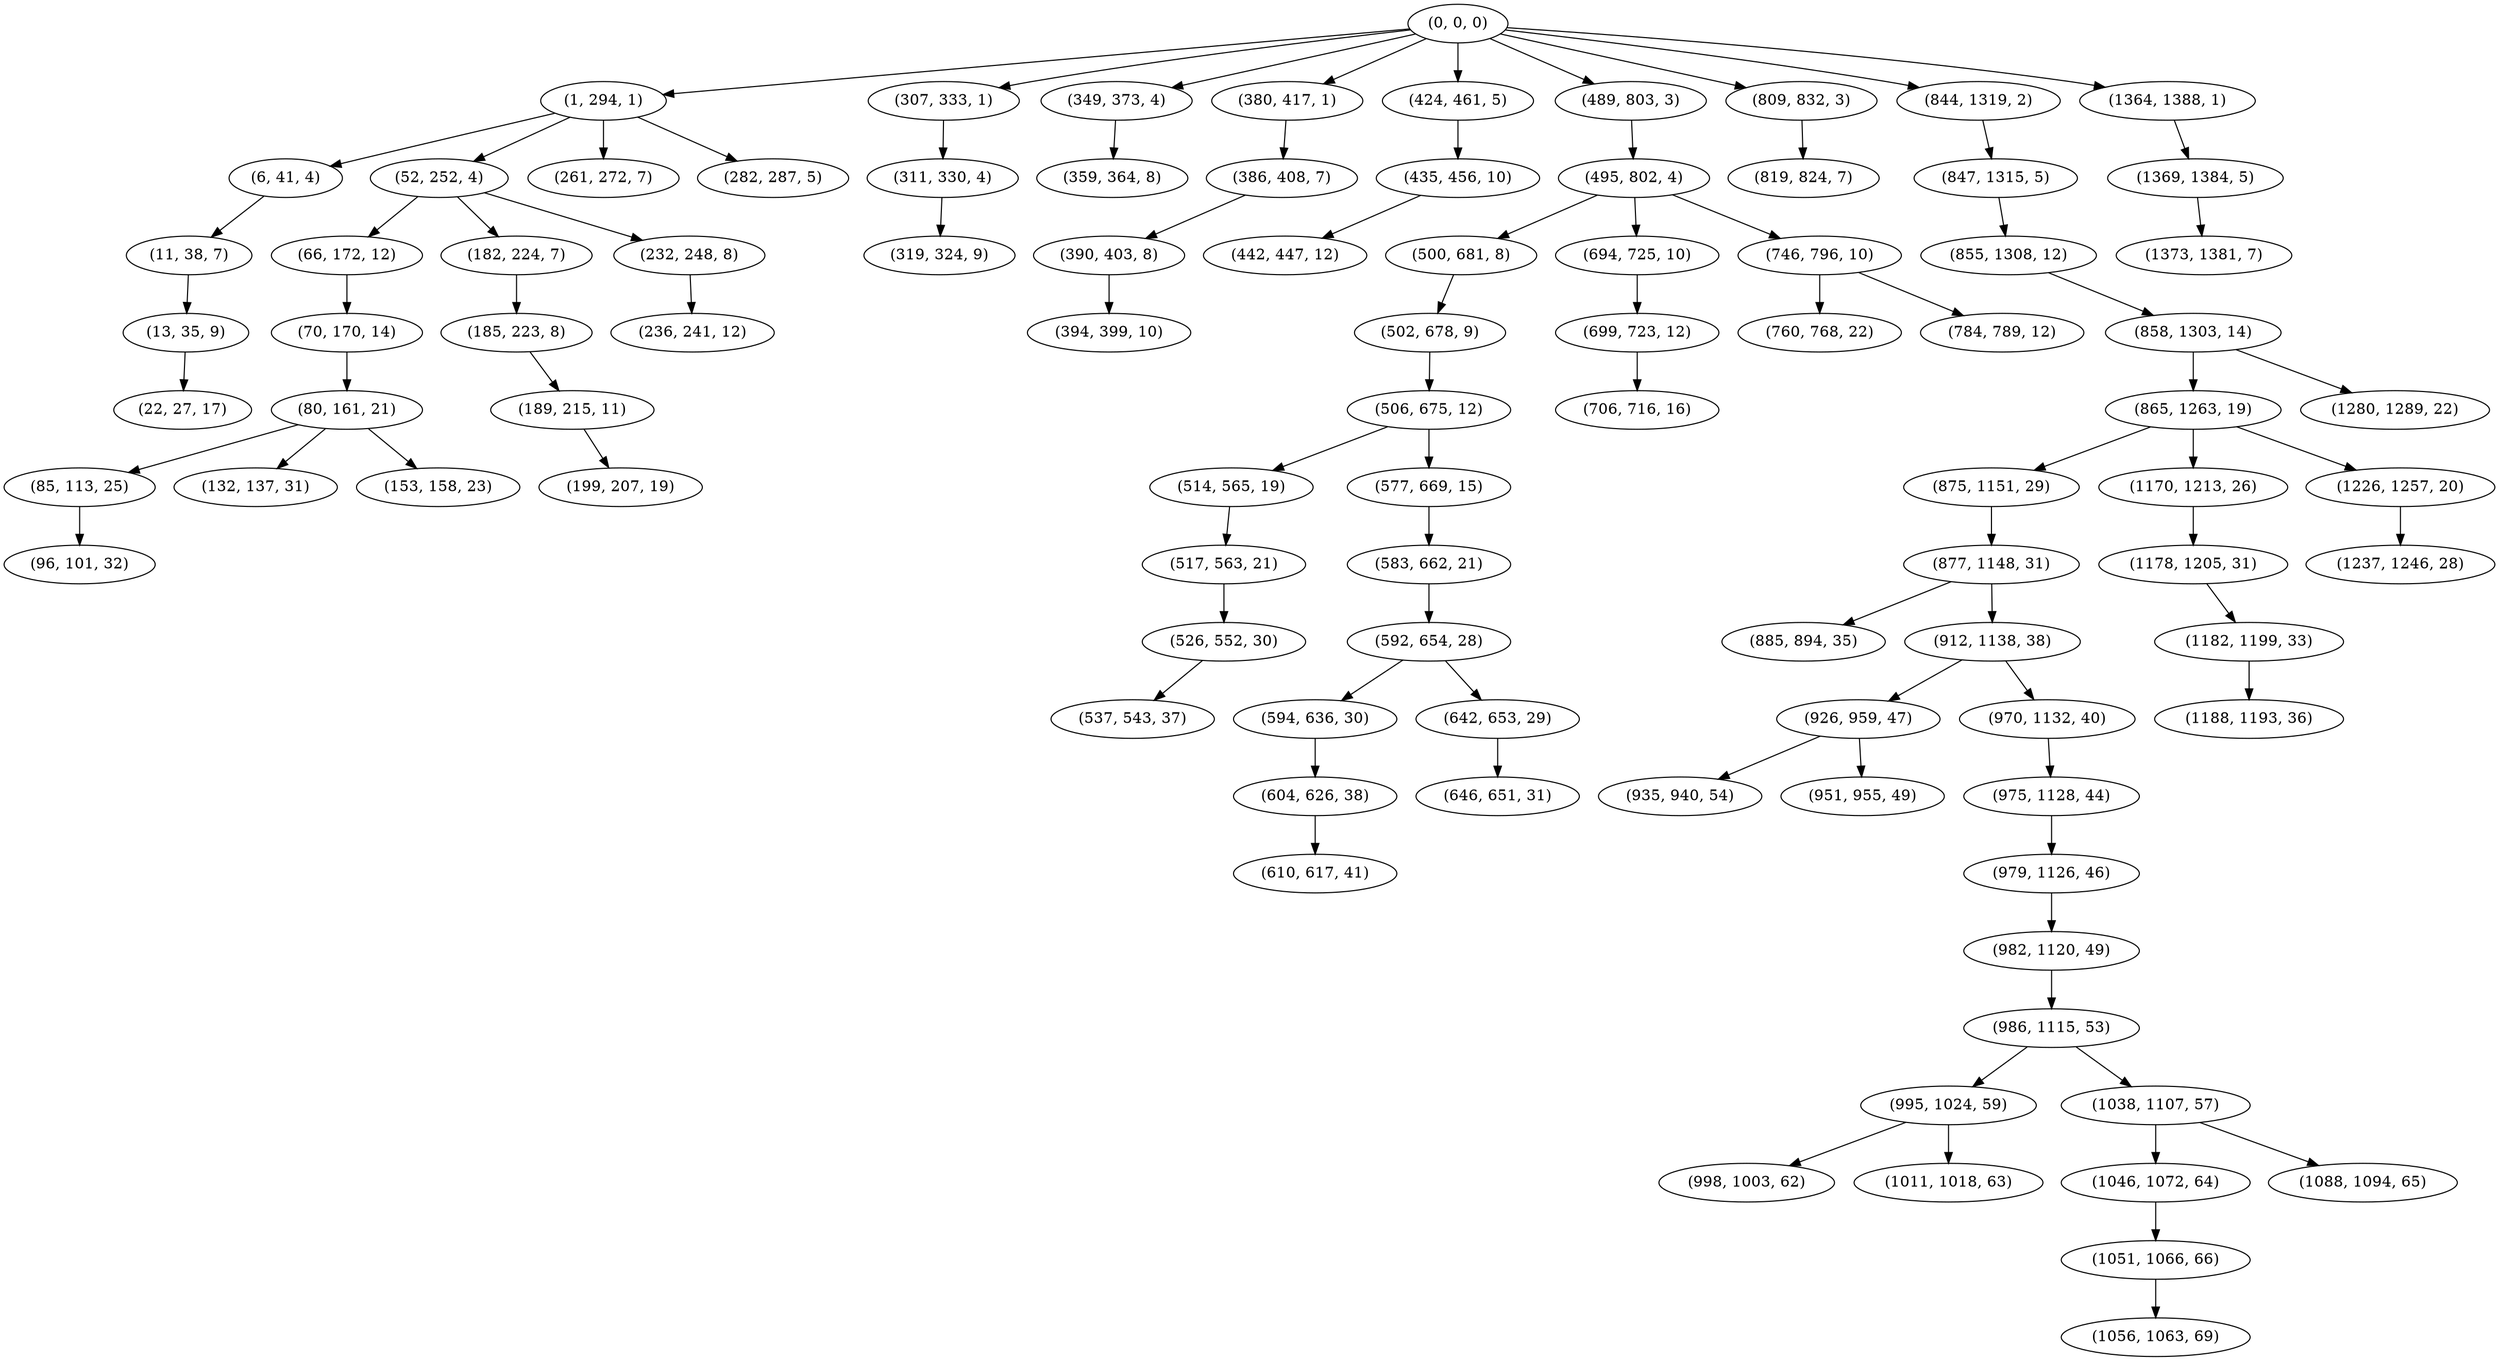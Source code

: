 digraph tree {
    "(0, 0, 0)";
    "(1, 294, 1)";
    "(6, 41, 4)";
    "(11, 38, 7)";
    "(13, 35, 9)";
    "(22, 27, 17)";
    "(52, 252, 4)";
    "(66, 172, 12)";
    "(70, 170, 14)";
    "(80, 161, 21)";
    "(85, 113, 25)";
    "(96, 101, 32)";
    "(132, 137, 31)";
    "(153, 158, 23)";
    "(182, 224, 7)";
    "(185, 223, 8)";
    "(189, 215, 11)";
    "(199, 207, 19)";
    "(232, 248, 8)";
    "(236, 241, 12)";
    "(261, 272, 7)";
    "(282, 287, 5)";
    "(307, 333, 1)";
    "(311, 330, 4)";
    "(319, 324, 9)";
    "(349, 373, 4)";
    "(359, 364, 8)";
    "(380, 417, 1)";
    "(386, 408, 7)";
    "(390, 403, 8)";
    "(394, 399, 10)";
    "(424, 461, 5)";
    "(435, 456, 10)";
    "(442, 447, 12)";
    "(489, 803, 3)";
    "(495, 802, 4)";
    "(500, 681, 8)";
    "(502, 678, 9)";
    "(506, 675, 12)";
    "(514, 565, 19)";
    "(517, 563, 21)";
    "(526, 552, 30)";
    "(537, 543, 37)";
    "(577, 669, 15)";
    "(583, 662, 21)";
    "(592, 654, 28)";
    "(594, 636, 30)";
    "(604, 626, 38)";
    "(610, 617, 41)";
    "(642, 653, 29)";
    "(646, 651, 31)";
    "(694, 725, 10)";
    "(699, 723, 12)";
    "(706, 716, 16)";
    "(746, 796, 10)";
    "(760, 768, 22)";
    "(784, 789, 12)";
    "(809, 832, 3)";
    "(819, 824, 7)";
    "(844, 1319, 2)";
    "(847, 1315, 5)";
    "(855, 1308, 12)";
    "(858, 1303, 14)";
    "(865, 1263, 19)";
    "(875, 1151, 29)";
    "(877, 1148, 31)";
    "(885, 894, 35)";
    "(912, 1138, 38)";
    "(926, 959, 47)";
    "(935, 940, 54)";
    "(951, 955, 49)";
    "(970, 1132, 40)";
    "(975, 1128, 44)";
    "(979, 1126, 46)";
    "(982, 1120, 49)";
    "(986, 1115, 53)";
    "(995, 1024, 59)";
    "(998, 1003, 62)";
    "(1011, 1018, 63)";
    "(1038, 1107, 57)";
    "(1046, 1072, 64)";
    "(1051, 1066, 66)";
    "(1056, 1063, 69)";
    "(1088, 1094, 65)";
    "(1170, 1213, 26)";
    "(1178, 1205, 31)";
    "(1182, 1199, 33)";
    "(1188, 1193, 36)";
    "(1226, 1257, 20)";
    "(1237, 1246, 28)";
    "(1280, 1289, 22)";
    "(1364, 1388, 1)";
    "(1369, 1384, 5)";
    "(1373, 1381, 7)";
    "(0, 0, 0)" -> "(1, 294, 1)";
    "(0, 0, 0)" -> "(307, 333, 1)";
    "(0, 0, 0)" -> "(349, 373, 4)";
    "(0, 0, 0)" -> "(380, 417, 1)";
    "(0, 0, 0)" -> "(424, 461, 5)";
    "(0, 0, 0)" -> "(489, 803, 3)";
    "(0, 0, 0)" -> "(809, 832, 3)";
    "(0, 0, 0)" -> "(844, 1319, 2)";
    "(0, 0, 0)" -> "(1364, 1388, 1)";
    "(1, 294, 1)" -> "(6, 41, 4)";
    "(1, 294, 1)" -> "(52, 252, 4)";
    "(1, 294, 1)" -> "(261, 272, 7)";
    "(1, 294, 1)" -> "(282, 287, 5)";
    "(6, 41, 4)" -> "(11, 38, 7)";
    "(11, 38, 7)" -> "(13, 35, 9)";
    "(13, 35, 9)" -> "(22, 27, 17)";
    "(52, 252, 4)" -> "(66, 172, 12)";
    "(52, 252, 4)" -> "(182, 224, 7)";
    "(52, 252, 4)" -> "(232, 248, 8)";
    "(66, 172, 12)" -> "(70, 170, 14)";
    "(70, 170, 14)" -> "(80, 161, 21)";
    "(80, 161, 21)" -> "(85, 113, 25)";
    "(80, 161, 21)" -> "(132, 137, 31)";
    "(80, 161, 21)" -> "(153, 158, 23)";
    "(85, 113, 25)" -> "(96, 101, 32)";
    "(182, 224, 7)" -> "(185, 223, 8)";
    "(185, 223, 8)" -> "(189, 215, 11)";
    "(189, 215, 11)" -> "(199, 207, 19)";
    "(232, 248, 8)" -> "(236, 241, 12)";
    "(307, 333, 1)" -> "(311, 330, 4)";
    "(311, 330, 4)" -> "(319, 324, 9)";
    "(349, 373, 4)" -> "(359, 364, 8)";
    "(380, 417, 1)" -> "(386, 408, 7)";
    "(386, 408, 7)" -> "(390, 403, 8)";
    "(390, 403, 8)" -> "(394, 399, 10)";
    "(424, 461, 5)" -> "(435, 456, 10)";
    "(435, 456, 10)" -> "(442, 447, 12)";
    "(489, 803, 3)" -> "(495, 802, 4)";
    "(495, 802, 4)" -> "(500, 681, 8)";
    "(495, 802, 4)" -> "(694, 725, 10)";
    "(495, 802, 4)" -> "(746, 796, 10)";
    "(500, 681, 8)" -> "(502, 678, 9)";
    "(502, 678, 9)" -> "(506, 675, 12)";
    "(506, 675, 12)" -> "(514, 565, 19)";
    "(506, 675, 12)" -> "(577, 669, 15)";
    "(514, 565, 19)" -> "(517, 563, 21)";
    "(517, 563, 21)" -> "(526, 552, 30)";
    "(526, 552, 30)" -> "(537, 543, 37)";
    "(577, 669, 15)" -> "(583, 662, 21)";
    "(583, 662, 21)" -> "(592, 654, 28)";
    "(592, 654, 28)" -> "(594, 636, 30)";
    "(592, 654, 28)" -> "(642, 653, 29)";
    "(594, 636, 30)" -> "(604, 626, 38)";
    "(604, 626, 38)" -> "(610, 617, 41)";
    "(642, 653, 29)" -> "(646, 651, 31)";
    "(694, 725, 10)" -> "(699, 723, 12)";
    "(699, 723, 12)" -> "(706, 716, 16)";
    "(746, 796, 10)" -> "(760, 768, 22)";
    "(746, 796, 10)" -> "(784, 789, 12)";
    "(809, 832, 3)" -> "(819, 824, 7)";
    "(844, 1319, 2)" -> "(847, 1315, 5)";
    "(847, 1315, 5)" -> "(855, 1308, 12)";
    "(855, 1308, 12)" -> "(858, 1303, 14)";
    "(858, 1303, 14)" -> "(865, 1263, 19)";
    "(858, 1303, 14)" -> "(1280, 1289, 22)";
    "(865, 1263, 19)" -> "(875, 1151, 29)";
    "(865, 1263, 19)" -> "(1170, 1213, 26)";
    "(865, 1263, 19)" -> "(1226, 1257, 20)";
    "(875, 1151, 29)" -> "(877, 1148, 31)";
    "(877, 1148, 31)" -> "(885, 894, 35)";
    "(877, 1148, 31)" -> "(912, 1138, 38)";
    "(912, 1138, 38)" -> "(926, 959, 47)";
    "(912, 1138, 38)" -> "(970, 1132, 40)";
    "(926, 959, 47)" -> "(935, 940, 54)";
    "(926, 959, 47)" -> "(951, 955, 49)";
    "(970, 1132, 40)" -> "(975, 1128, 44)";
    "(975, 1128, 44)" -> "(979, 1126, 46)";
    "(979, 1126, 46)" -> "(982, 1120, 49)";
    "(982, 1120, 49)" -> "(986, 1115, 53)";
    "(986, 1115, 53)" -> "(995, 1024, 59)";
    "(986, 1115, 53)" -> "(1038, 1107, 57)";
    "(995, 1024, 59)" -> "(998, 1003, 62)";
    "(995, 1024, 59)" -> "(1011, 1018, 63)";
    "(1038, 1107, 57)" -> "(1046, 1072, 64)";
    "(1038, 1107, 57)" -> "(1088, 1094, 65)";
    "(1046, 1072, 64)" -> "(1051, 1066, 66)";
    "(1051, 1066, 66)" -> "(1056, 1063, 69)";
    "(1170, 1213, 26)" -> "(1178, 1205, 31)";
    "(1178, 1205, 31)" -> "(1182, 1199, 33)";
    "(1182, 1199, 33)" -> "(1188, 1193, 36)";
    "(1226, 1257, 20)" -> "(1237, 1246, 28)";
    "(1364, 1388, 1)" -> "(1369, 1384, 5)";
    "(1369, 1384, 5)" -> "(1373, 1381, 7)";
}
